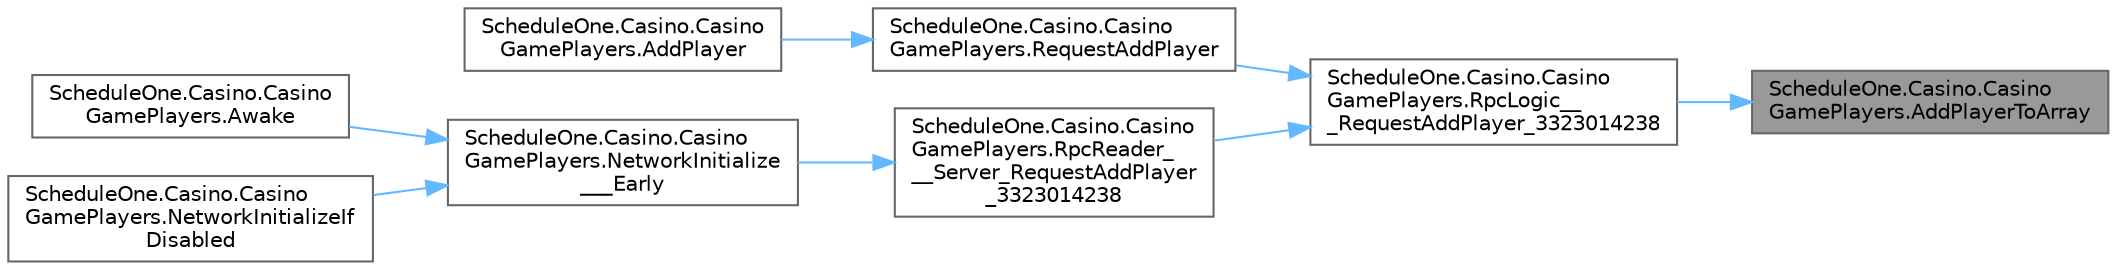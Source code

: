 digraph "ScheduleOne.Casino.CasinoGamePlayers.AddPlayerToArray"
{
 // LATEX_PDF_SIZE
  bgcolor="transparent";
  edge [fontname=Helvetica,fontsize=10,labelfontname=Helvetica,labelfontsize=10];
  node [fontname=Helvetica,fontsize=10,shape=box,height=0.2,width=0.4];
  rankdir="RL";
  Node1 [id="Node000001",label="ScheduleOne.Casino.Casino\lGamePlayers.AddPlayerToArray",height=0.2,width=0.4,color="gray40", fillcolor="grey60", style="filled", fontcolor="black",tooltip=" "];
  Node1 -> Node2 [id="edge1_Node000001_Node000002",dir="back",color="steelblue1",style="solid",tooltip=" "];
  Node2 [id="Node000002",label="ScheduleOne.Casino.Casino\lGamePlayers.RpcLogic__\l_RequestAddPlayer_3323014238",height=0.2,width=0.4,color="grey40", fillcolor="white", style="filled",URL="$class_schedule_one_1_1_casino_1_1_casino_game_players.html#a399a3b81185ca3c317bddb139f3cf7c5",tooltip=" "];
  Node2 -> Node3 [id="edge2_Node000002_Node000003",dir="back",color="steelblue1",style="solid",tooltip=" "];
  Node3 [id="Node000003",label="ScheduleOne.Casino.Casino\lGamePlayers.RequestAddPlayer",height=0.2,width=0.4,color="grey40", fillcolor="white", style="filled",URL="$class_schedule_one_1_1_casino_1_1_casino_game_players.html#a5bcdd2092716d01567276d58ea43c058",tooltip=" "];
  Node3 -> Node4 [id="edge3_Node000003_Node000004",dir="back",color="steelblue1",style="solid",tooltip=" "];
  Node4 [id="Node000004",label="ScheduleOne.Casino.Casino\lGamePlayers.AddPlayer",height=0.2,width=0.4,color="grey40", fillcolor="white", style="filled",URL="$class_schedule_one_1_1_casino_1_1_casino_game_players.html#ae07fb79206d1e1f747b3870b701819f9",tooltip=" "];
  Node2 -> Node5 [id="edge4_Node000002_Node000005",dir="back",color="steelblue1",style="solid",tooltip=" "];
  Node5 [id="Node000005",label="ScheduleOne.Casino.Casino\lGamePlayers.RpcReader_\l__Server_RequestAddPlayer\l_3323014238",height=0.2,width=0.4,color="grey40", fillcolor="white", style="filled",URL="$class_schedule_one_1_1_casino_1_1_casino_game_players.html#ad5418a6147f6732ea3a41fee039fe998",tooltip=" "];
  Node5 -> Node6 [id="edge5_Node000005_Node000006",dir="back",color="steelblue1",style="solid",tooltip=" "];
  Node6 [id="Node000006",label="ScheduleOne.Casino.Casino\lGamePlayers.NetworkInitialize\l___Early",height=0.2,width=0.4,color="grey40", fillcolor="white", style="filled",URL="$class_schedule_one_1_1_casino_1_1_casino_game_players.html#adee45d284aacfdee6f4a1f497801c88b",tooltip=" "];
  Node6 -> Node7 [id="edge6_Node000006_Node000007",dir="back",color="steelblue1",style="solid",tooltip=" "];
  Node7 [id="Node000007",label="ScheduleOne.Casino.Casino\lGamePlayers.Awake",height=0.2,width=0.4,color="grey40", fillcolor="white", style="filled",URL="$class_schedule_one_1_1_casino_1_1_casino_game_players.html#a027ca95891ed699ec2d04c6aef344c24",tooltip=" "];
  Node6 -> Node8 [id="edge7_Node000006_Node000008",dir="back",color="steelblue1",style="solid",tooltip=" "];
  Node8 [id="Node000008",label="ScheduleOne.Casino.Casino\lGamePlayers.NetworkInitializeIf\lDisabled",height=0.2,width=0.4,color="grey40", fillcolor="white", style="filled",URL="$class_schedule_one_1_1_casino_1_1_casino_game_players.html#a8f4c5b8e2218b2d9e644b95b87b8ac74",tooltip=" "];
}
